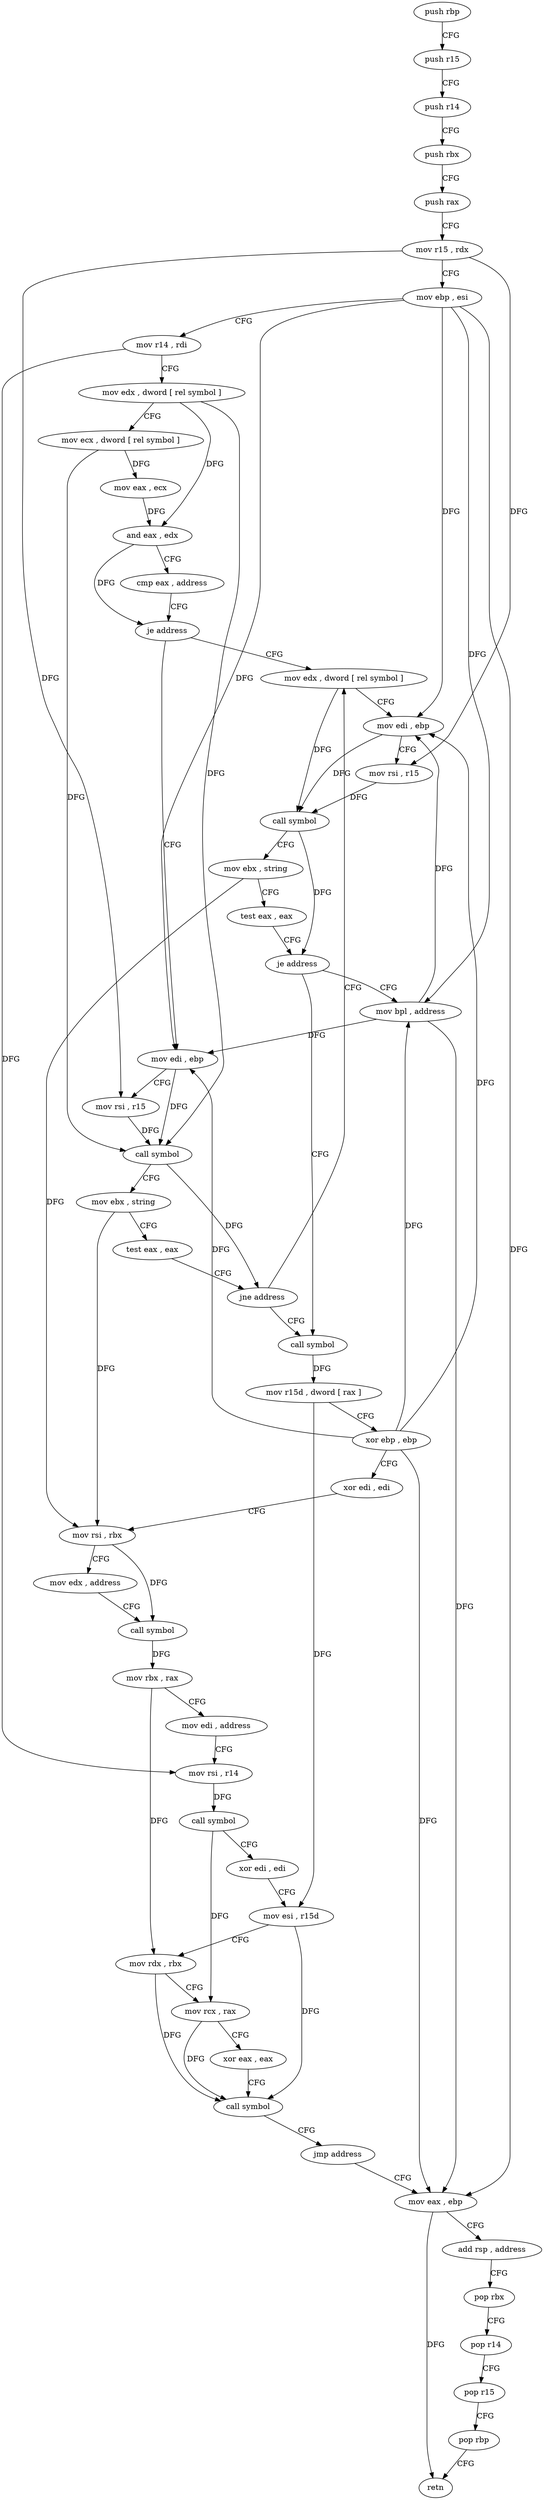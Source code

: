 digraph "func" {
"4211168" [label = "push rbp" ]
"4211169" [label = "push r15" ]
"4211171" [label = "push r14" ]
"4211173" [label = "push rbx" ]
"4211174" [label = "push rax" ]
"4211175" [label = "mov r15 , rdx" ]
"4211178" [label = "mov ebp , esi" ]
"4211180" [label = "mov r14 , rdi" ]
"4211183" [label = "mov edx , dword [ rel symbol ]" ]
"4211189" [label = "mov ecx , dword [ rel symbol ]" ]
"4211195" [label = "mov eax , ecx" ]
"4211197" [label = "and eax , edx" ]
"4211199" [label = "cmp eax , address" ]
"4211202" [label = "je address" ]
"4211223" [label = "mov edx , dword [ rel symbol ]" ]
"4211204" [label = "mov edi , ebp" ]
"4211229" [label = "mov edi , ebp" ]
"4211231" [label = "mov rsi , r15" ]
"4211234" [label = "call symbol" ]
"4211239" [label = "mov ebx , string" ]
"4211244" [label = "test eax , eax" ]
"4211246" [label = "je address" ]
"4211309" [label = "mov bpl , address" ]
"4211248" [label = "call symbol" ]
"4211206" [label = "mov rsi , r15" ]
"4211209" [label = "call symbol" ]
"4211214" [label = "mov ebx , string" ]
"4211219" [label = "test eax , eax" ]
"4211221" [label = "jne address" ]
"4211312" [label = "mov eax , ebp" ]
"4211253" [label = "mov r15d , dword [ rax ]" ]
"4211256" [label = "xor ebp , ebp" ]
"4211258" [label = "xor edi , edi" ]
"4211260" [label = "mov rsi , rbx" ]
"4211263" [label = "mov edx , address" ]
"4211268" [label = "call symbol" ]
"4211273" [label = "mov rbx , rax" ]
"4211276" [label = "mov edi , address" ]
"4211281" [label = "mov rsi , r14" ]
"4211284" [label = "call symbol" ]
"4211289" [label = "xor edi , edi" ]
"4211291" [label = "mov esi , r15d" ]
"4211294" [label = "mov rdx , rbx" ]
"4211297" [label = "mov rcx , rax" ]
"4211300" [label = "xor eax , eax" ]
"4211302" [label = "call symbol" ]
"4211307" [label = "jmp address" ]
"4211314" [label = "add rsp , address" ]
"4211318" [label = "pop rbx" ]
"4211319" [label = "pop r14" ]
"4211321" [label = "pop r15" ]
"4211323" [label = "pop rbp" ]
"4211324" [label = "retn" ]
"4211168" -> "4211169" [ label = "CFG" ]
"4211169" -> "4211171" [ label = "CFG" ]
"4211171" -> "4211173" [ label = "CFG" ]
"4211173" -> "4211174" [ label = "CFG" ]
"4211174" -> "4211175" [ label = "CFG" ]
"4211175" -> "4211178" [ label = "CFG" ]
"4211175" -> "4211231" [ label = "DFG" ]
"4211175" -> "4211206" [ label = "DFG" ]
"4211178" -> "4211180" [ label = "CFG" ]
"4211178" -> "4211229" [ label = "DFG" ]
"4211178" -> "4211204" [ label = "DFG" ]
"4211178" -> "4211309" [ label = "DFG" ]
"4211178" -> "4211312" [ label = "DFG" ]
"4211180" -> "4211183" [ label = "CFG" ]
"4211180" -> "4211281" [ label = "DFG" ]
"4211183" -> "4211189" [ label = "CFG" ]
"4211183" -> "4211197" [ label = "DFG" ]
"4211183" -> "4211209" [ label = "DFG" ]
"4211189" -> "4211195" [ label = "DFG" ]
"4211189" -> "4211209" [ label = "DFG" ]
"4211195" -> "4211197" [ label = "DFG" ]
"4211197" -> "4211199" [ label = "CFG" ]
"4211197" -> "4211202" [ label = "DFG" ]
"4211199" -> "4211202" [ label = "CFG" ]
"4211202" -> "4211223" [ label = "CFG" ]
"4211202" -> "4211204" [ label = "CFG" ]
"4211223" -> "4211229" [ label = "CFG" ]
"4211223" -> "4211234" [ label = "DFG" ]
"4211204" -> "4211206" [ label = "CFG" ]
"4211204" -> "4211209" [ label = "DFG" ]
"4211229" -> "4211231" [ label = "CFG" ]
"4211229" -> "4211234" [ label = "DFG" ]
"4211231" -> "4211234" [ label = "DFG" ]
"4211234" -> "4211239" [ label = "CFG" ]
"4211234" -> "4211246" [ label = "DFG" ]
"4211239" -> "4211244" [ label = "CFG" ]
"4211239" -> "4211260" [ label = "DFG" ]
"4211244" -> "4211246" [ label = "CFG" ]
"4211246" -> "4211309" [ label = "CFG" ]
"4211246" -> "4211248" [ label = "CFG" ]
"4211309" -> "4211312" [ label = "DFG" ]
"4211309" -> "4211229" [ label = "DFG" ]
"4211309" -> "4211204" [ label = "DFG" ]
"4211248" -> "4211253" [ label = "DFG" ]
"4211206" -> "4211209" [ label = "DFG" ]
"4211209" -> "4211214" [ label = "CFG" ]
"4211209" -> "4211221" [ label = "DFG" ]
"4211214" -> "4211219" [ label = "CFG" ]
"4211214" -> "4211260" [ label = "DFG" ]
"4211219" -> "4211221" [ label = "CFG" ]
"4211221" -> "4211248" [ label = "CFG" ]
"4211221" -> "4211223" [ label = "CFG" ]
"4211312" -> "4211314" [ label = "CFG" ]
"4211312" -> "4211324" [ label = "DFG" ]
"4211253" -> "4211256" [ label = "CFG" ]
"4211253" -> "4211291" [ label = "DFG" ]
"4211256" -> "4211258" [ label = "CFG" ]
"4211256" -> "4211229" [ label = "DFG" ]
"4211256" -> "4211204" [ label = "DFG" ]
"4211256" -> "4211309" [ label = "DFG" ]
"4211256" -> "4211312" [ label = "DFG" ]
"4211258" -> "4211260" [ label = "CFG" ]
"4211260" -> "4211263" [ label = "CFG" ]
"4211260" -> "4211268" [ label = "DFG" ]
"4211263" -> "4211268" [ label = "CFG" ]
"4211268" -> "4211273" [ label = "DFG" ]
"4211273" -> "4211276" [ label = "CFG" ]
"4211273" -> "4211294" [ label = "DFG" ]
"4211276" -> "4211281" [ label = "CFG" ]
"4211281" -> "4211284" [ label = "DFG" ]
"4211284" -> "4211289" [ label = "CFG" ]
"4211284" -> "4211297" [ label = "DFG" ]
"4211289" -> "4211291" [ label = "CFG" ]
"4211291" -> "4211294" [ label = "CFG" ]
"4211291" -> "4211302" [ label = "DFG" ]
"4211294" -> "4211297" [ label = "CFG" ]
"4211294" -> "4211302" [ label = "DFG" ]
"4211297" -> "4211300" [ label = "CFG" ]
"4211297" -> "4211302" [ label = "DFG" ]
"4211300" -> "4211302" [ label = "CFG" ]
"4211302" -> "4211307" [ label = "CFG" ]
"4211307" -> "4211312" [ label = "CFG" ]
"4211314" -> "4211318" [ label = "CFG" ]
"4211318" -> "4211319" [ label = "CFG" ]
"4211319" -> "4211321" [ label = "CFG" ]
"4211321" -> "4211323" [ label = "CFG" ]
"4211323" -> "4211324" [ label = "CFG" ]
}
